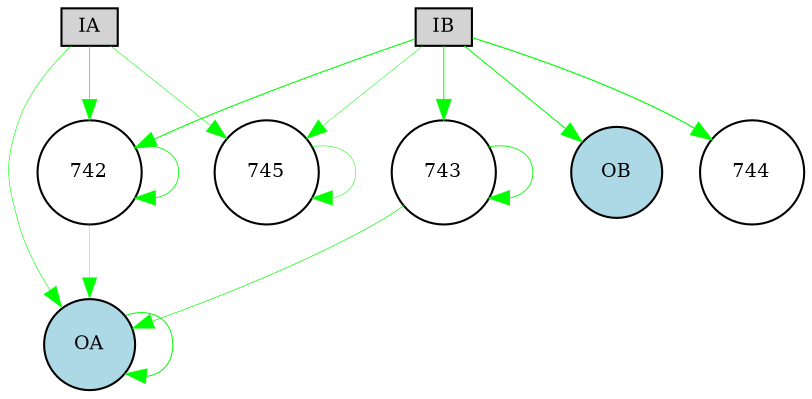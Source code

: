 digraph {
	node [fontsize=9 height=0.2 shape=circle width=0.2]
	IA [fillcolor=lightgray shape=box style=filled]
	IB [fillcolor=lightgray shape=box style=filled]
	OA [fillcolor=lightblue style=filled]
	OB [fillcolor=lightblue style=filled]
	742 [fillcolor=white style=filled]
	743 [fillcolor=white style=filled]
	IA -> 742 [color=green penwidth=0.3438897180149496 style=solid]
	IA -> 745 [color=green penwidth=0.25959442370828756 style=solid]
	IB -> 742 [color=green penwidth=0.5147753809551033 style=solid]
	IB -> 743 [color=green penwidth=0.47356687027829736 style=solid]
	IB -> 744 [color=green penwidth=0.5554912722826941 style=solid]
	IB -> 745 [color=green penwidth=0.24041693035487377 style=solid]
	742 -> OA [color=green penwidth=0.16341903390520277 style=solid]
	743 -> OA [color=green penwidth=0.32978622361527665 style=solid]
	IA -> OA [color=green penwidth=0.28240147747788635 style=solid]
	IB -> OB [color=green penwidth=0.4894459851045868 style=solid]
	OA -> OA [color=green penwidth=0.48118036359319794 style=solid]
	742 -> 742 [color=green penwidth=0.39835920440179473 style=solid]
	743 -> 743 [color=green penwidth=0.4237789507872447 style=solid]
	745 -> 745 [color=green penwidth=0.24303859651913318 style=solid]
}
